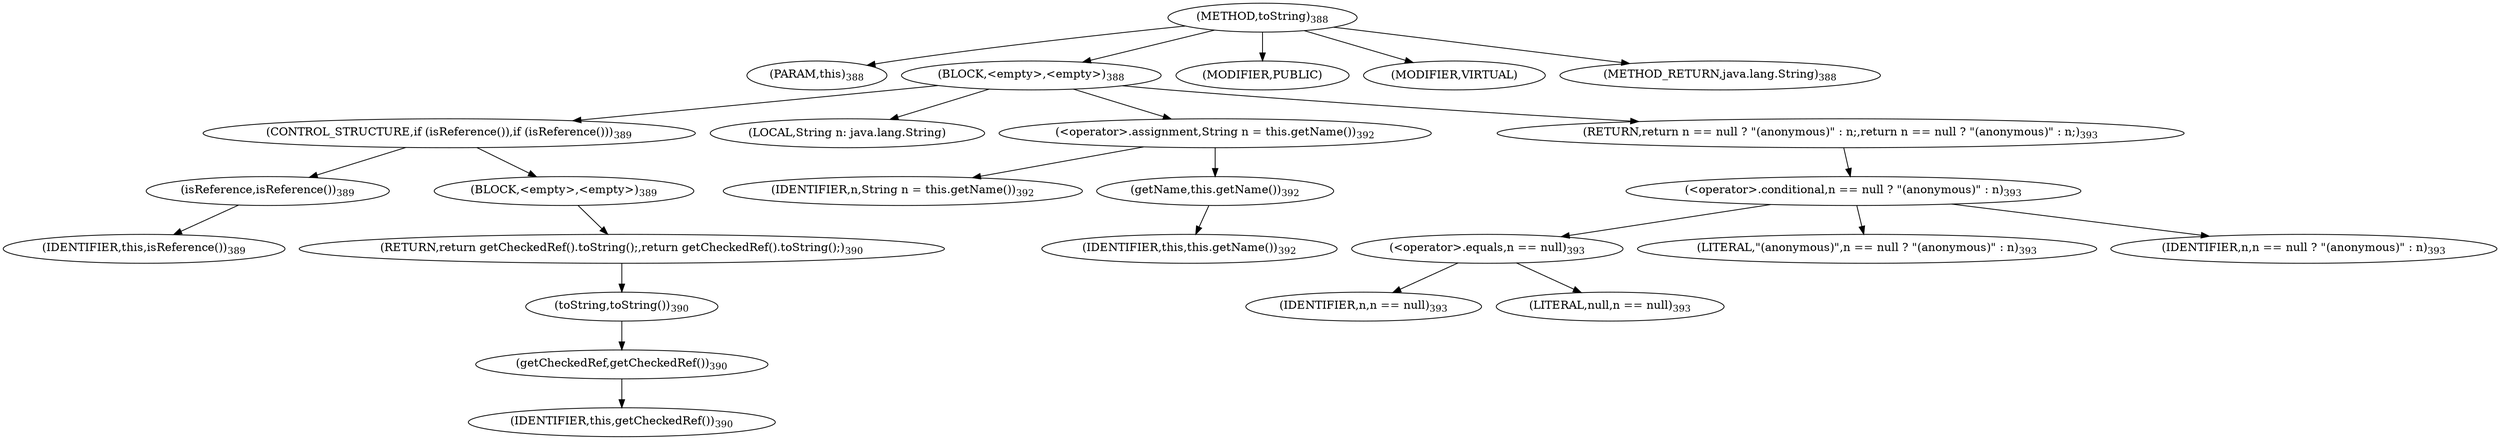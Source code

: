 digraph "toString" {  
"697" [label = <(METHOD,toString)<SUB>388</SUB>> ]
"77" [label = <(PARAM,this)<SUB>388</SUB>> ]
"698" [label = <(BLOCK,&lt;empty&gt;,&lt;empty&gt;)<SUB>388</SUB>> ]
"699" [label = <(CONTROL_STRUCTURE,if (isReference()),if (isReference()))<SUB>389</SUB>> ]
"700" [label = <(isReference,isReference())<SUB>389</SUB>> ]
"76" [label = <(IDENTIFIER,this,isReference())<SUB>389</SUB>> ]
"701" [label = <(BLOCK,&lt;empty&gt;,&lt;empty&gt;)<SUB>389</SUB>> ]
"702" [label = <(RETURN,return getCheckedRef().toString();,return getCheckedRef().toString();)<SUB>390</SUB>> ]
"703" [label = <(toString,toString())<SUB>390</SUB>> ]
"704" [label = <(getCheckedRef,getCheckedRef())<SUB>390</SUB>> ]
"78" [label = <(IDENTIFIER,this,getCheckedRef())<SUB>390</SUB>> ]
"705" [label = <(LOCAL,String n: java.lang.String)> ]
"706" [label = <(&lt;operator&gt;.assignment,String n = this.getName())<SUB>392</SUB>> ]
"707" [label = <(IDENTIFIER,n,String n = this.getName())<SUB>392</SUB>> ]
"708" [label = <(getName,this.getName())<SUB>392</SUB>> ]
"79" [label = <(IDENTIFIER,this,this.getName())<SUB>392</SUB>> ]
"709" [label = <(RETURN,return n == null ? &quot;(anonymous)&quot; : n;,return n == null ? &quot;(anonymous)&quot; : n;)<SUB>393</SUB>> ]
"710" [label = <(&lt;operator&gt;.conditional,n == null ? &quot;(anonymous)&quot; : n)<SUB>393</SUB>> ]
"711" [label = <(&lt;operator&gt;.equals,n == null)<SUB>393</SUB>> ]
"712" [label = <(IDENTIFIER,n,n == null)<SUB>393</SUB>> ]
"713" [label = <(LITERAL,null,n == null)<SUB>393</SUB>> ]
"714" [label = <(LITERAL,&quot;(anonymous)&quot;,n == null ? &quot;(anonymous)&quot; : n)<SUB>393</SUB>> ]
"715" [label = <(IDENTIFIER,n,n == null ? &quot;(anonymous)&quot; : n)<SUB>393</SUB>> ]
"716" [label = <(MODIFIER,PUBLIC)> ]
"717" [label = <(MODIFIER,VIRTUAL)> ]
"718" [label = <(METHOD_RETURN,java.lang.String)<SUB>388</SUB>> ]
  "697" -> "77" 
  "697" -> "698" 
  "697" -> "716" 
  "697" -> "717" 
  "697" -> "718" 
  "698" -> "699" 
  "698" -> "705" 
  "698" -> "706" 
  "698" -> "709" 
  "699" -> "700" 
  "699" -> "701" 
  "700" -> "76" 
  "701" -> "702" 
  "702" -> "703" 
  "703" -> "704" 
  "704" -> "78" 
  "706" -> "707" 
  "706" -> "708" 
  "708" -> "79" 
  "709" -> "710" 
  "710" -> "711" 
  "710" -> "714" 
  "710" -> "715" 
  "711" -> "712" 
  "711" -> "713" 
}
